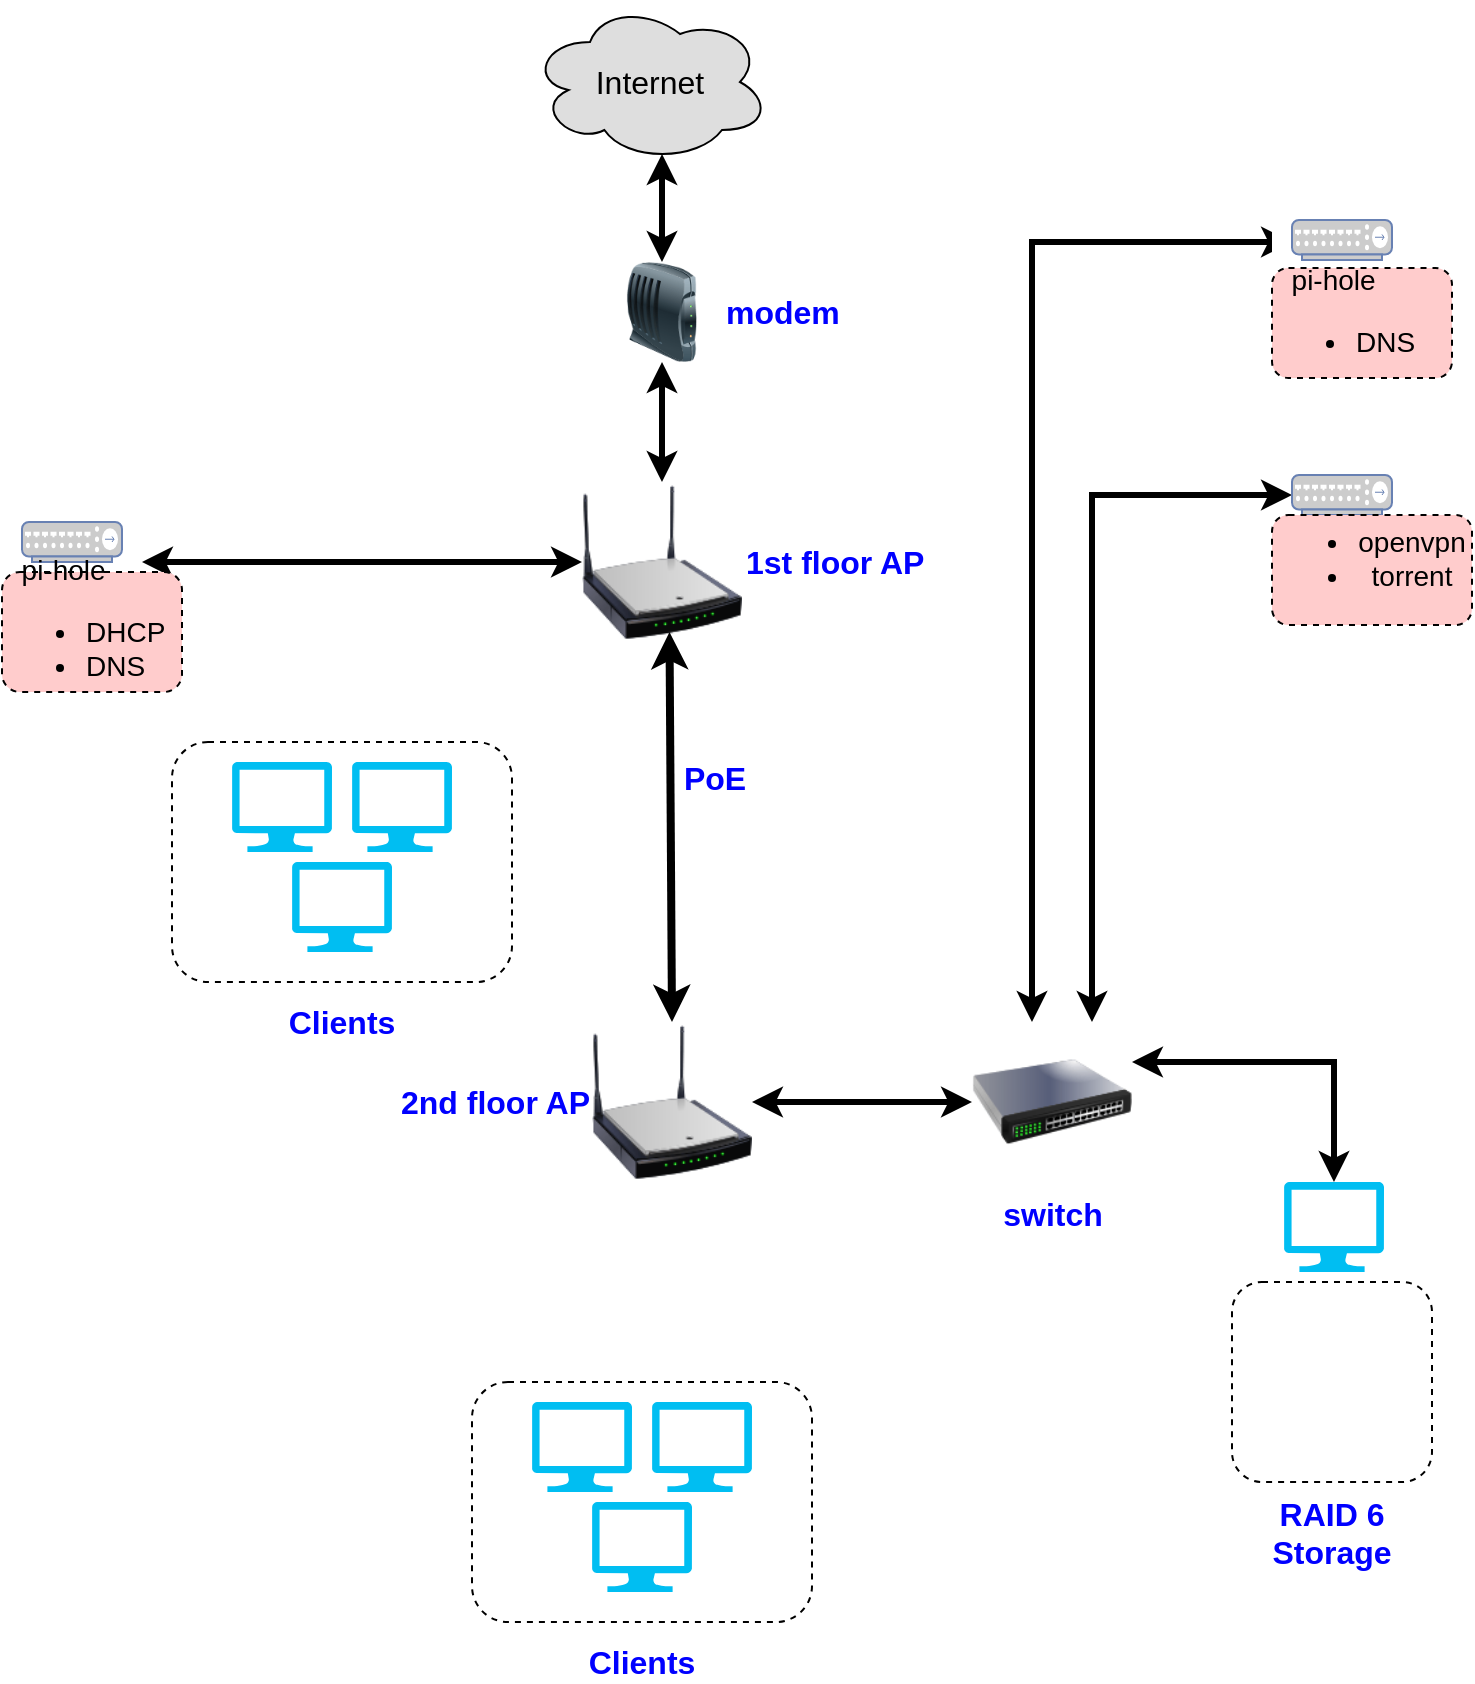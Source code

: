<mxfile version="12.9.3" type="github">
  <diagram id="mYLeq-nyKpzClfBrtyMi" name="Page-1">
    <mxGraphModel dx="779" dy="1204" grid="1" gridSize="10" guides="1" tooltips="1" connect="1" arrows="1" fold="1" page="1" pageScale="1" pageWidth="850" pageHeight="1100" math="0" shadow="0">
      <root>
        <mxCell id="0" />
        <mxCell id="1" parent="0" />
        <mxCell id="biianqtAshMLmKHlSj_L-2" value="&lt;font style=&quot;font-size: 16px&quot;&gt;Internet&lt;/font&gt;" style="ellipse;shape=cloud;whiteSpace=wrap;html=1;labelBackgroundColor=none;fillColor=#DEDEDE;" parent="1" vertex="1">
          <mxGeometry x="319" y="10" width="120" height="80" as="geometry" />
        </mxCell>
        <mxCell id="biianqtAshMLmKHlSj_L-3" value="modem" style="image;html=1;labelBackgroundColor=#ffffff;image=img/lib/clip_art/networking/Modem_128x128.png;labelPosition=right;verticalLabelPosition=middle;align=left;verticalAlign=middle;fontSize=16;fontStyle=1;fontColor=#0000FF;" parent="1" vertex="1">
          <mxGeometry x="355" y="140" width="60" height="50" as="geometry" />
        </mxCell>
        <mxCell id="biianqtAshMLmKHlSj_L-19" style="edgeStyle=orthogonalEdgeStyle;rounded=0;orthogonalLoop=1;jettySize=auto;html=1;startArrow=classic;startFill=1;strokeWidth=3;" parent="1" source="biianqtAshMLmKHlSj_L-6" edge="1">
          <mxGeometry relative="1" as="geometry">
            <mxPoint x="125" y="290" as="targetPoint" />
          </mxGeometry>
        </mxCell>
        <mxCell id="biianqtAshMLmKHlSj_L-6" value="&lt;font style=&quot;font-size: 16px&quot;&gt;1st floor AP&lt;/font&gt;" style="image;html=1;labelBackgroundColor=#ffffff;image=img/lib/clip_art/networking/Wireless_Router_N_128x128.png;labelPosition=right;verticalLabelPosition=middle;align=left;verticalAlign=middle;fontColor=#0000FF;fontStyle=1" parent="1" vertex="1">
          <mxGeometry x="345" y="250" width="80" height="80" as="geometry" />
        </mxCell>
        <mxCell id="biianqtAshMLmKHlSj_L-8" value="&lt;font style=&quot;font-size: 16px&quot;&gt;PoE&lt;/font&gt;" style="rounded=0;orthogonalLoop=1;jettySize=auto;html=1;startArrow=classic;startFill=1;strokeWidth=4;exitX=0.5;exitY=0;exitDx=0;exitDy=0;fontColor=#0000FF;fontStyle=1" parent="1" edge="1" source="biianqtAshMLmKHlSj_L-7">
          <mxGeometry x="0.246" y="-22" relative="1" as="geometry">
            <mxPoint x="391.25" y="485" as="sourcePoint" />
            <mxPoint x="388.75" y="325" as="targetPoint" />
            <mxPoint as="offset" />
          </mxGeometry>
        </mxCell>
        <mxCell id="biianqtAshMLmKHlSj_L-7" value="&lt;font style=&quot;font-size: 16px&quot;&gt;2nd floor AP&lt;/font&gt;" style="image;html=1;labelBackgroundColor=#ffffff;image=img/lib/clip_art/networking/Wireless_Router_N_128x128.png;labelPosition=left;verticalLabelPosition=middle;align=right;verticalAlign=middle;fontStyle=1;fontColor=#0000FF;" parent="1" vertex="1">
          <mxGeometry x="350" y="520" width="80" height="80" as="geometry" />
        </mxCell>
        <mxCell id="biianqtAshMLmKHlSj_L-10" value="" style="endArrow=classic;startArrow=classic;html=1;exitX=0.5;exitY=0;exitDx=0;exitDy=0;entryX=0.55;entryY=0.95;entryDx=0;entryDy=0;entryPerimeter=0;rounded=0;strokeWidth=3;" parent="1" source="biianqtAshMLmKHlSj_L-3" target="biianqtAshMLmKHlSj_L-2" edge="1">
          <mxGeometry width="50" height="50" relative="1" as="geometry">
            <mxPoint x="290" y="150" as="sourcePoint" />
            <mxPoint x="340" y="100" as="targetPoint" />
          </mxGeometry>
        </mxCell>
        <mxCell id="biianqtAshMLmKHlSj_L-11" value="" style="endArrow=classic;startArrow=classic;html=1;strokeWidth=3;entryX=0.5;entryY=1;entryDx=0;entryDy=0;" parent="1" target="biianqtAshMLmKHlSj_L-3" edge="1">
          <mxGeometry width="50" height="50" relative="1" as="geometry">
            <mxPoint x="385" y="250" as="sourcePoint" />
            <mxPoint x="355" y="230" as="targetPoint" />
          </mxGeometry>
        </mxCell>
        <mxCell id="jhTQluIwvFNyfBxd88vz-19" style="edgeStyle=orthogonalEdgeStyle;rounded=0;orthogonalLoop=1;jettySize=auto;html=1;startArrow=classic;startFill=1;strokeWidth=3;entryX=1;entryY=0.5;entryDx=0;entryDy=0;" edge="1" parent="1" source="jhTQluIwvFNyfBxd88vz-18" target="biianqtAshMLmKHlSj_L-7">
          <mxGeometry relative="1" as="geometry">
            <mxPoint x="570" y="253" as="targetPoint" />
          </mxGeometry>
        </mxCell>
        <mxCell id="jhTQluIwvFNyfBxd88vz-31" style="edgeStyle=orthogonalEdgeStyle;rounded=0;orthogonalLoop=1;jettySize=auto;html=1;startArrow=classic;startFill=1;strokeWidth=3;" edge="1" parent="1" source="jhTQluIwvFNyfBxd88vz-18">
          <mxGeometry relative="1" as="geometry">
            <mxPoint x="700" y="130" as="targetPoint" />
            <Array as="points">
              <mxPoint x="570" y="130" />
            </Array>
          </mxGeometry>
        </mxCell>
        <mxCell id="jhTQluIwvFNyfBxd88vz-43" style="edgeStyle=orthogonalEdgeStyle;rounded=0;orthogonalLoop=1;jettySize=auto;html=1;entryX=0;entryY=0.5;entryDx=0;entryDy=0;startArrow=classic;startFill=1;strokeWidth=3;entryPerimeter=0;exitX=0.75;exitY=0;exitDx=0;exitDy=0;" edge="1" parent="1" source="jhTQluIwvFNyfBxd88vz-18" target="jhTQluIwvFNyfBxd88vz-34">
          <mxGeometry relative="1" as="geometry" />
        </mxCell>
        <mxCell id="jhTQluIwvFNyfBxd88vz-18" value="switch" style="image;html=1;labelBackgroundColor=#ffffff;image=img/lib/clip_art/networking/Switch_128x128.png;rounded=1;dashed=1;strokeColor=#000000;fillColor=none;align=center;fontSize=16;fontStyle=1;fontColor=#0000FF;" vertex="1" parent="1">
          <mxGeometry x="540" y="520" width="80" height="80" as="geometry" />
        </mxCell>
        <mxCell id="jhTQluIwvFNyfBxd88vz-32" value="" style="group" vertex="1" connectable="0" parent="1">
          <mxGeometry x="690" y="247.5" width="100" height="85" as="geometry" />
        </mxCell>
        <mxCell id="jhTQluIwvFNyfBxd88vz-52" value="" style="group" vertex="1" connectable="0" parent="jhTQluIwvFNyfBxd88vz-32">
          <mxGeometry x="10" width="60" height="33" as="geometry" />
        </mxCell>
        <mxCell id="jhTQluIwvFNyfBxd88vz-33" value="" style="group" vertex="1" connectable="0" parent="jhTQluIwvFNyfBxd88vz-52">
          <mxGeometry width="60" height="33" as="geometry" />
        </mxCell>
        <mxCell id="jhTQluIwvFNyfBxd88vz-34" value="" style="fontColor=#0066CC;verticalAlign=top;verticalLabelPosition=bottom;labelPosition=center;align=center;html=1;outlineConnect=0;fillColor=#CCCCCC;strokeColor=#6881B3;gradientColor=none;gradientDirection=north;strokeWidth=2;shape=mxgraph.networks.hub;" vertex="1" parent="jhTQluIwvFNyfBxd88vz-33">
          <mxGeometry y="-1" width="50" height="20" as="geometry" />
        </mxCell>
        <mxCell id="jhTQluIwvFNyfBxd88vz-35" value="" style="shape=image;html=1;verticalAlign=top;verticalLabelPosition=bottom;labelBackgroundColor=#ffffff;imageAspect=0;aspect=fixed;image=https://cdn4.iconfinder.com/data/icons/logos-and-brands/512/272_Raspberry_Pi_logo-128.png" vertex="1" parent="jhTQluIwvFNyfBxd88vz-33">
          <mxGeometry x="30" y="-17" width="30" height="30" as="geometry" />
        </mxCell>
        <mxCell id="jhTQluIwvFNyfBxd88vz-56" value="&lt;br&gt;&lt;ul style=&quot;font-size: 14px&quot;&gt;&lt;li&gt;openvpn&lt;/li&gt;&lt;li&gt;torrent&lt;/li&gt;&lt;/ul&gt;" style="text;html=1;strokeColor=#000000;fillColor=#FFCCCC;align=center;verticalAlign=bottom;whiteSpace=wrap;rounded=1;dashed=1;labelPosition=center;verticalLabelPosition=middle;" vertex="1" parent="jhTQluIwvFNyfBxd88vz-32">
          <mxGeometry y="19" width="100" height="55" as="geometry" />
        </mxCell>
        <mxCell id="jhTQluIwvFNyfBxd88vz-42" value="" style="group;fontSize=14;" vertex="1" connectable="0" parent="1">
          <mxGeometry x="55" y="253" width="90" height="107" as="geometry" />
        </mxCell>
        <mxCell id="jhTQluIwvFNyfBxd88vz-24" value="" style="group" vertex="1" connectable="0" parent="jhTQluIwvFNyfBxd88vz-42">
          <mxGeometry y="22" width="90" height="85" as="geometry" />
        </mxCell>
        <mxCell id="biianqtAshMLmKHlSj_L-18" value="" style="group" parent="jhTQluIwvFNyfBxd88vz-24" vertex="1" connectable="0">
          <mxGeometry x="10" width="60" height="33" as="geometry" />
        </mxCell>
        <mxCell id="biianqtAshMLmKHlSj_L-17" value="" style="fontColor=#0066CC;verticalAlign=top;verticalLabelPosition=bottom;labelPosition=center;align=center;html=1;outlineConnect=0;fillColor=#CCCCCC;strokeColor=#6881B3;gradientColor=none;gradientDirection=north;strokeWidth=2;shape=mxgraph.networks.hub;" parent="biianqtAshMLmKHlSj_L-18" vertex="1">
          <mxGeometry y="-5" width="50" height="20" as="geometry" />
        </mxCell>
        <mxCell id="biianqtAshMLmKHlSj_L-20" value="&lt;font style=&quot;font-size: 14px&quot;&gt;&amp;nbsp; pi-hole&lt;br&gt;&lt;/font&gt;&lt;blockquote style=&quot;margin: 0px 0px 0px 40px ; border: none ; padding: 0px ; font-size: 14px&quot;&gt;&lt;/blockquote&gt;&lt;ul style=&quot;font-size: 14px&quot;&gt;&lt;li&gt;&lt;span&gt;&lt;font style=&quot;font-size: 14px&quot;&gt;DHCP&lt;/font&gt;&lt;/span&gt;&lt;/li&gt;&lt;li&gt;&lt;font style=&quot;font-size: 14px&quot;&gt;DNS&lt;/font&gt;&lt;/li&gt;&lt;/ul&gt;" style="text;html=1;strokeColor=#000000;fillColor=#FFCCCC;align=left;verticalAlign=middle;whiteSpace=wrap;rounded=1;dashed=1;" parent="jhTQluIwvFNyfBxd88vz-24" vertex="1">
          <mxGeometry y="20" width="90" height="60" as="geometry" />
        </mxCell>
        <mxCell id="biianqtAshMLmKHlSj_L-14" value="" style="shape=image;html=1;verticalAlign=top;verticalLabelPosition=bottom;labelBackgroundColor=#ffffff;imageAspect=0;aspect=fixed;image=https://cdn4.iconfinder.com/data/icons/logos-and-brands/512/272_Raspberry_Pi_logo-128.png" parent="jhTQluIwvFNyfBxd88vz-42" vertex="1">
          <mxGeometry x="40" width="30" height="30" as="geometry" />
        </mxCell>
        <mxCell id="jhTQluIwvFNyfBxd88vz-49" value="" style="group" vertex="1" connectable="0" parent="1">
          <mxGeometry x="290" y="630" width="170" height="190" as="geometry" />
        </mxCell>
        <mxCell id="jhTQluIwvFNyfBxd88vz-9" value="" style="group" vertex="1" connectable="0" parent="jhTQluIwvFNyfBxd88vz-49">
          <mxGeometry y="50" width="170" height="140" as="geometry" />
        </mxCell>
        <mxCell id="jhTQluIwvFNyfBxd88vz-10" value="" style="verticalLabelPosition=bottom;html=1;verticalAlign=top;align=center;strokeColor=none;fillColor=#00BEF2;shape=mxgraph.azure.computer;pointerEvents=1;rounded=1;dashed=1;" vertex="1" parent="jhTQluIwvFNyfBxd88vz-9">
          <mxGeometry x="30" y="30" width="50" height="45" as="geometry" />
        </mxCell>
        <mxCell id="jhTQluIwvFNyfBxd88vz-11" value="" style="verticalLabelPosition=bottom;html=1;verticalAlign=top;align=center;strokeColor=none;fillColor=#00BEF2;shape=mxgraph.azure.computer;pointerEvents=1;rounded=1;dashed=1;" vertex="1" parent="jhTQluIwvFNyfBxd88vz-9">
          <mxGeometry x="90" y="30" width="50" height="45" as="geometry" />
        </mxCell>
        <mxCell id="jhTQluIwvFNyfBxd88vz-12" value="" style="verticalLabelPosition=bottom;html=1;verticalAlign=top;align=center;strokeColor=none;fillColor=#00BEF2;shape=mxgraph.azure.computer;pointerEvents=1;rounded=1;dashed=1;" vertex="1" parent="jhTQluIwvFNyfBxd88vz-9">
          <mxGeometry x="60" y="80" width="50" height="45" as="geometry" />
        </mxCell>
        <mxCell id="jhTQluIwvFNyfBxd88vz-13" value="" style="rounded=1;whiteSpace=wrap;html=1;dashed=1;strokeColor=#000000;align=left;fillColor=none;" vertex="1" parent="jhTQluIwvFNyfBxd88vz-9">
          <mxGeometry y="20" width="170" height="120" as="geometry" />
        </mxCell>
        <mxCell id="jhTQluIwvFNyfBxd88vz-17" value="" style="shape=image;html=1;verticalAlign=top;verticalLabelPosition=bottom;labelBackgroundColor=#ffffff;imageAspect=0;aspect=fixed;image=https://cdn3.iconfinder.com/data/icons/iconic-1/32/bolt-128.png;rounded=1;dashed=1;strokeColor=#000000;fillColor=none;align=left;" vertex="1" parent="jhTQluIwvFNyfBxd88vz-49">
          <mxGeometry x="61" width="48" height="48" as="geometry" />
        </mxCell>
        <mxCell id="jhTQluIwvFNyfBxd88vz-8" value="" style="group" vertex="1" connectable="0" parent="1">
          <mxGeometry x="140" y="360" width="170" height="140" as="geometry" />
        </mxCell>
        <mxCell id="jhTQluIwvFNyfBxd88vz-1" value="" style="verticalLabelPosition=bottom;html=1;verticalAlign=top;align=center;strokeColor=none;fillColor=#00BEF2;shape=mxgraph.azure.computer;pointerEvents=1;rounded=1;dashed=1;" vertex="1" parent="jhTQluIwvFNyfBxd88vz-8">
          <mxGeometry x="30" y="30" width="50" height="45" as="geometry" />
        </mxCell>
        <mxCell id="jhTQluIwvFNyfBxd88vz-2" value="" style="verticalLabelPosition=bottom;html=1;verticalAlign=top;align=center;strokeColor=none;fillColor=#00BEF2;shape=mxgraph.azure.computer;pointerEvents=1;rounded=1;dashed=1;" vertex="1" parent="jhTQluIwvFNyfBxd88vz-8">
          <mxGeometry x="90" y="30" width="50" height="45" as="geometry" />
        </mxCell>
        <mxCell id="jhTQluIwvFNyfBxd88vz-5" value="" style="verticalLabelPosition=bottom;html=1;verticalAlign=top;align=center;strokeColor=none;fillColor=#00BEF2;shape=mxgraph.azure.computer;pointerEvents=1;rounded=1;dashed=1;" vertex="1" parent="jhTQluIwvFNyfBxd88vz-8">
          <mxGeometry x="60" y="80" width="50" height="45" as="geometry" />
        </mxCell>
        <mxCell id="jhTQluIwvFNyfBxd88vz-6" value="" style="rounded=1;whiteSpace=wrap;html=1;dashed=1;strokeColor=#000000;align=left;fillColor=none;" vertex="1" parent="jhTQluIwvFNyfBxd88vz-8">
          <mxGeometry y="20" width="170" height="120" as="geometry" />
        </mxCell>
        <mxCell id="jhTQluIwvFNyfBxd88vz-16" value="" style="shape=image;html=1;verticalAlign=top;verticalLabelPosition=bottom;labelBackgroundColor=#ffffff;imageAspect=0;aspect=fixed;image=https://cdn3.iconfinder.com/data/icons/iconic-1/32/bolt-128.png;rounded=1;dashed=1;strokeColor=#000000;fillColor=none;align=left;" vertex="1" parent="1">
          <mxGeometry x="302" y="330" width="48" height="48" as="geometry" />
        </mxCell>
        <mxCell id="jhTQluIwvFNyfBxd88vz-53" value="" style="group;fontSize=15;fillColor=#ffffff;" vertex="1" connectable="0" parent="1">
          <mxGeometry x="690" y="102" width="90" height="96" as="geometry" />
        </mxCell>
        <mxCell id="jhTQluIwvFNyfBxd88vz-41" value="" style="group" vertex="1" connectable="0" parent="jhTQluIwvFNyfBxd88vz-53">
          <mxGeometry width="90" height="96" as="geometry" />
        </mxCell>
        <mxCell id="jhTQluIwvFNyfBxd88vz-25" value="" style="group" vertex="1" connectable="0" parent="jhTQluIwvFNyfBxd88vz-41">
          <mxGeometry x="10" y="22" width="60" height="33" as="geometry" />
        </mxCell>
        <mxCell id="jhTQluIwvFNyfBxd88vz-26" value="" style="fontColor=#0066CC;verticalAlign=top;verticalLabelPosition=bottom;labelPosition=center;align=center;html=1;outlineConnect=0;fillColor=#CCCCCC;strokeColor=#6881B3;gradientColor=none;gradientDirection=north;strokeWidth=2;shape=mxgraph.networks.hub;" vertex="1" parent="jhTQluIwvFNyfBxd88vz-25">
          <mxGeometry y="-5" width="50" height="20" as="geometry" />
        </mxCell>
        <mxCell id="jhTQluIwvFNyfBxd88vz-28" value="&lt;font style=&quot;font-size: 14px&quot;&gt;&amp;nbsp; pi-hole&lt;br&gt;&lt;/font&gt;&lt;ul style=&quot;font-size: 14px&quot;&gt;&lt;li&gt;&lt;font style=&quot;font-size: 14px&quot;&gt;DNS&lt;/font&gt;&lt;/li&gt;&lt;/ul&gt;" style="text;html=1;strokeColor=#000000;fillColor=#FFCCCC;align=left;verticalAlign=middle;whiteSpace=wrap;rounded=1;dashed=1;" vertex="1" parent="jhTQluIwvFNyfBxd88vz-41">
          <mxGeometry y="41" width="90" height="55" as="geometry" />
        </mxCell>
        <mxCell id="jhTQluIwvFNyfBxd88vz-27" value="" style="shape=image;html=1;verticalAlign=top;verticalLabelPosition=bottom;labelBackgroundColor=#ffffff;imageAspect=0;aspect=fixed;image=https://cdn4.iconfinder.com/data/icons/logos-and-brands/512/272_Raspberry_Pi_logo-128.png" vertex="1" parent="jhTQluIwvFNyfBxd88vz-41">
          <mxGeometry x="40" width="30" height="30" as="geometry" />
        </mxCell>
        <mxCell id="jhTQluIwvFNyfBxd88vz-57" value="" style="shape=image;html=1;verticalAlign=top;verticalLabelPosition=bottom;labelBackgroundColor=#ffffff;imageAspect=0;aspect=fixed;image=https://cdn2.iconfinder.com/data/icons/crystalproject/128x128/apps/harddrive.png;rounded=1;dashed=1;strokeColor=#000000;fillColor=none;align=left;" vertex="1" parent="1">
          <mxGeometry x="676" y="660" width="58" height="58" as="geometry" />
        </mxCell>
        <mxCell id="jhTQluIwvFNyfBxd88vz-58" value="" style="shape=image;html=1;verticalAlign=top;verticalLabelPosition=bottom;labelBackgroundColor=#ffffff;imageAspect=0;aspect=fixed;image=https://cdn2.iconfinder.com/data/icons/crystalproject/128x128/apps/harddrive.png;rounded=1;dashed=1;strokeColor=#000000;fillColor=none;align=left;" vertex="1" parent="1">
          <mxGeometry x="686" y="670" width="58" height="58" as="geometry" />
        </mxCell>
        <mxCell id="jhTQluIwvFNyfBxd88vz-59" value="" style="shape=image;html=1;verticalAlign=top;verticalLabelPosition=bottom;labelBackgroundColor=#ffffff;imageAspect=0;aspect=fixed;image=https://cdn2.iconfinder.com/data/icons/crystalproject/128x128/apps/harddrive.png;rounded=1;dashed=1;strokeColor=#000000;fillColor=none;align=left;" vertex="1" parent="1">
          <mxGeometry x="696" y="680" width="58" height="58" as="geometry" />
        </mxCell>
        <mxCell id="jhTQluIwvFNyfBxd88vz-60" value="" style="shape=image;html=1;verticalAlign=top;verticalLabelPosition=bottom;labelBackgroundColor=#ffffff;imageAspect=0;aspect=fixed;image=https://cdn2.iconfinder.com/data/icons/crystalproject/128x128/apps/harddrive.png;rounded=1;dashed=1;strokeColor=#000000;fillColor=none;align=left;" vertex="1" parent="1">
          <mxGeometry x="706" y="690" width="58" height="58" as="geometry" />
        </mxCell>
        <mxCell id="jhTQluIwvFNyfBxd88vz-61" value="&lt;font style=&quot;font-size: 16px&quot;&gt;RAID 6 Storage&lt;/font&gt;" style="rounded=1;whiteSpace=wrap;html=1;dashed=1;strokeColor=#000000;fillColor=none;align=center;labelPosition=center;verticalLabelPosition=bottom;verticalAlign=top;fontStyle=1;fontColor=#0000FF;" vertex="1" parent="1">
          <mxGeometry x="670" y="650" width="100" height="100" as="geometry" />
        </mxCell>
        <mxCell id="jhTQluIwvFNyfBxd88vz-63" style="edgeStyle=none;rounded=0;orthogonalLoop=1;jettySize=auto;html=1;entryX=1;entryY=0.25;entryDx=0;entryDy=0;startArrow=classic;startFill=1;strokeWidth=3;" edge="1" parent="1" source="jhTQluIwvFNyfBxd88vz-62" target="jhTQluIwvFNyfBxd88vz-18">
          <mxGeometry relative="1" as="geometry">
            <Array as="points">
              <mxPoint x="721" y="540" />
            </Array>
          </mxGeometry>
        </mxCell>
        <mxCell id="jhTQluIwvFNyfBxd88vz-62" value="" style="verticalLabelPosition=bottom;html=1;verticalAlign=top;align=center;strokeColor=none;fillColor=#00BEF2;shape=mxgraph.azure.computer;pointerEvents=1;rounded=1;dashed=1;" vertex="1" parent="1">
          <mxGeometry x="696" y="600" width="50" height="45" as="geometry" />
        </mxCell>
        <mxCell id="jhTQluIwvFNyfBxd88vz-7" value="Clients" style="text;html=1;strokeColor=none;fillColor=none;align=center;verticalAlign=middle;whiteSpace=wrap;rounded=0;dashed=1;fontSize=16;fontColor=#0000FF;fontStyle=1" vertex="1" parent="1">
          <mxGeometry x="205" y="510" width="40" height="20" as="geometry" />
        </mxCell>
        <mxCell id="jhTQluIwvFNyfBxd88vz-14" value="Clients" style="text;html=1;strokeColor=none;fillColor=none;align=center;verticalAlign=middle;whiteSpace=wrap;rounded=0;dashed=1;fontSize=16;fontColor=#0000FF;fontStyle=1" vertex="1" parent="1">
          <mxGeometry x="355" y="830" width="40" height="20" as="geometry" />
        </mxCell>
      </root>
    </mxGraphModel>
  </diagram>
</mxfile>
